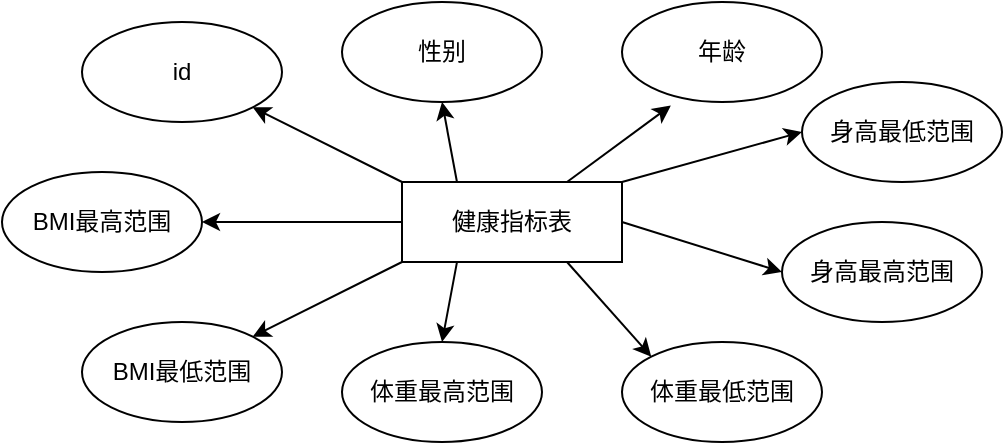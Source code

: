 <mxfile version="21.3.2" type="github">
  <diagram name="第 1 页" id="I5sv1KSB5juOMJJ-7vlm">
    <mxGraphModel dx="996" dy="573" grid="0" gridSize="10" guides="1" tooltips="1" connect="1" arrows="1" fold="1" page="1" pageScale="1" pageWidth="827" pageHeight="1169" math="0" shadow="0">
      <root>
        <mxCell id="0" />
        <mxCell id="1" parent="0" />
        <mxCell id="9taYBYFdXNEDxt5BaycF-1" value="健康指标表" style="rounded=0;whiteSpace=wrap;html=1;" vertex="1" parent="1">
          <mxGeometry x="340" y="270" width="110" height="40" as="geometry" />
        </mxCell>
        <mxCell id="9taYBYFdXNEDxt5BaycF-2" value="BMI最高范围" style="ellipse;whiteSpace=wrap;html=1;" vertex="1" parent="1">
          <mxGeometry x="140" y="265" width="100" height="50" as="geometry" />
        </mxCell>
        <mxCell id="9taYBYFdXNEDxt5BaycF-3" value="id" style="ellipse;whiteSpace=wrap;html=1;" vertex="1" parent="1">
          <mxGeometry x="180" y="190" width="100" height="50" as="geometry" />
        </mxCell>
        <mxCell id="9taYBYFdXNEDxt5BaycF-4" value="性别" style="ellipse;whiteSpace=wrap;html=1;" vertex="1" parent="1">
          <mxGeometry x="310" y="180" width="100" height="50" as="geometry" />
        </mxCell>
        <mxCell id="9taYBYFdXNEDxt5BaycF-5" value="年龄" style="ellipse;whiteSpace=wrap;html=1;" vertex="1" parent="1">
          <mxGeometry x="450" y="180" width="100" height="50" as="geometry" />
        </mxCell>
        <mxCell id="9taYBYFdXNEDxt5BaycF-6" value="BMI最低范围" style="ellipse;whiteSpace=wrap;html=1;" vertex="1" parent="1">
          <mxGeometry x="180" y="340" width="100" height="50" as="geometry" />
        </mxCell>
        <mxCell id="9taYBYFdXNEDxt5BaycF-7" value="体重最高范围" style="ellipse;whiteSpace=wrap;html=1;" vertex="1" parent="1">
          <mxGeometry x="310" y="350" width="100" height="50" as="geometry" />
        </mxCell>
        <mxCell id="9taYBYFdXNEDxt5BaycF-8" value="体重最低范围" style="ellipse;whiteSpace=wrap;html=1;" vertex="1" parent="1">
          <mxGeometry x="450" y="350" width="100" height="50" as="geometry" />
        </mxCell>
        <mxCell id="9taYBYFdXNEDxt5BaycF-9" value="身高最低范围" style="ellipse;whiteSpace=wrap;html=1;" vertex="1" parent="1">
          <mxGeometry x="540" y="220" width="100" height="50" as="geometry" />
        </mxCell>
        <mxCell id="9taYBYFdXNEDxt5BaycF-10" value="身高最高范围" style="ellipse;whiteSpace=wrap;html=1;" vertex="1" parent="1">
          <mxGeometry x="530" y="290" width="100" height="50" as="geometry" />
        </mxCell>
        <mxCell id="9taYBYFdXNEDxt5BaycF-11" value="" style="endArrow=classic;html=1;rounded=0;entryX=1;entryY=0;entryDx=0;entryDy=0;exitX=0;exitY=1;exitDx=0;exitDy=0;" edge="1" parent="1" source="9taYBYFdXNEDxt5BaycF-1" target="9taYBYFdXNEDxt5BaycF-6">
          <mxGeometry width="50" height="50" relative="1" as="geometry">
            <mxPoint x="40" y="370" as="sourcePoint" />
            <mxPoint x="90" y="320" as="targetPoint" />
          </mxGeometry>
        </mxCell>
        <mxCell id="9taYBYFdXNEDxt5BaycF-12" value="" style="endArrow=classic;html=1;rounded=0;entryX=1;entryY=1;entryDx=0;entryDy=0;exitX=0;exitY=0;exitDx=0;exitDy=0;" edge="1" parent="1" source="9taYBYFdXNEDxt5BaycF-1" target="9taYBYFdXNEDxt5BaycF-3">
          <mxGeometry width="50" height="50" relative="1" as="geometry">
            <mxPoint x="50" y="380" as="sourcePoint" />
            <mxPoint x="100" y="330" as="targetPoint" />
          </mxGeometry>
        </mxCell>
        <mxCell id="9taYBYFdXNEDxt5BaycF-13" value="" style="endArrow=classic;html=1;rounded=0;entryX=1;entryY=0.5;entryDx=0;entryDy=0;exitX=0;exitY=0.5;exitDx=0;exitDy=0;" edge="1" parent="1" source="9taYBYFdXNEDxt5BaycF-1" target="9taYBYFdXNEDxt5BaycF-2">
          <mxGeometry width="50" height="50" relative="1" as="geometry">
            <mxPoint x="60" y="390" as="sourcePoint" />
            <mxPoint x="110" y="340" as="targetPoint" />
          </mxGeometry>
        </mxCell>
        <mxCell id="9taYBYFdXNEDxt5BaycF-14" value="" style="endArrow=classic;html=1;rounded=0;entryX=0.5;entryY=0;entryDx=0;entryDy=0;exitX=0.25;exitY=1;exitDx=0;exitDy=0;" edge="1" parent="1" source="9taYBYFdXNEDxt5BaycF-1" target="9taYBYFdXNEDxt5BaycF-7">
          <mxGeometry width="50" height="50" relative="1" as="geometry">
            <mxPoint x="70" y="400" as="sourcePoint" />
            <mxPoint x="120" y="350" as="targetPoint" />
          </mxGeometry>
        </mxCell>
        <mxCell id="9taYBYFdXNEDxt5BaycF-15" value="" style="endArrow=classic;html=1;rounded=0;entryX=0;entryY=0;entryDx=0;entryDy=0;exitX=0.75;exitY=1;exitDx=0;exitDy=0;" edge="1" parent="1" source="9taYBYFdXNEDxt5BaycF-1" target="9taYBYFdXNEDxt5BaycF-8">
          <mxGeometry width="50" height="50" relative="1" as="geometry">
            <mxPoint x="80" y="410" as="sourcePoint" />
            <mxPoint x="130" y="360" as="targetPoint" />
          </mxGeometry>
        </mxCell>
        <mxCell id="9taYBYFdXNEDxt5BaycF-16" value="" style="endArrow=classic;html=1;rounded=0;entryX=0;entryY=0.5;entryDx=0;entryDy=0;exitX=1;exitY=0.5;exitDx=0;exitDy=0;" edge="1" parent="1" source="9taYBYFdXNEDxt5BaycF-1" target="9taYBYFdXNEDxt5BaycF-10">
          <mxGeometry width="50" height="50" relative="1" as="geometry">
            <mxPoint x="433" y="320" as="sourcePoint" />
            <mxPoint x="465" y="367" as="targetPoint" />
          </mxGeometry>
        </mxCell>
        <mxCell id="9taYBYFdXNEDxt5BaycF-17" value="" style="endArrow=classic;html=1;rounded=0;entryX=0;entryY=0.5;entryDx=0;entryDy=0;exitX=1;exitY=0;exitDx=0;exitDy=0;" edge="1" parent="1" source="9taYBYFdXNEDxt5BaycF-1" target="9taYBYFdXNEDxt5BaycF-9">
          <mxGeometry width="50" height="50" relative="1" as="geometry">
            <mxPoint x="443" y="330" as="sourcePoint" />
            <mxPoint x="475" y="377" as="targetPoint" />
          </mxGeometry>
        </mxCell>
        <mxCell id="9taYBYFdXNEDxt5BaycF-18" value="" style="endArrow=classic;html=1;rounded=0;entryX=0.244;entryY=1.036;entryDx=0;entryDy=0;exitX=0.75;exitY=0;exitDx=0;exitDy=0;entryPerimeter=0;" edge="1" parent="1" source="9taYBYFdXNEDxt5BaycF-1" target="9taYBYFdXNEDxt5BaycF-5">
          <mxGeometry width="50" height="50" relative="1" as="geometry">
            <mxPoint x="453" y="340" as="sourcePoint" />
            <mxPoint x="485" y="387" as="targetPoint" />
          </mxGeometry>
        </mxCell>
        <mxCell id="9taYBYFdXNEDxt5BaycF-19" value="" style="endArrow=classic;html=1;rounded=0;entryX=0.5;entryY=1;entryDx=0;entryDy=0;exitX=0.25;exitY=0;exitDx=0;exitDy=0;" edge="1" parent="1" source="9taYBYFdXNEDxt5BaycF-1" target="9taYBYFdXNEDxt5BaycF-4">
          <mxGeometry width="50" height="50" relative="1" as="geometry">
            <mxPoint x="463" y="350" as="sourcePoint" />
            <mxPoint x="495" y="397" as="targetPoint" />
          </mxGeometry>
        </mxCell>
      </root>
    </mxGraphModel>
  </diagram>
</mxfile>
